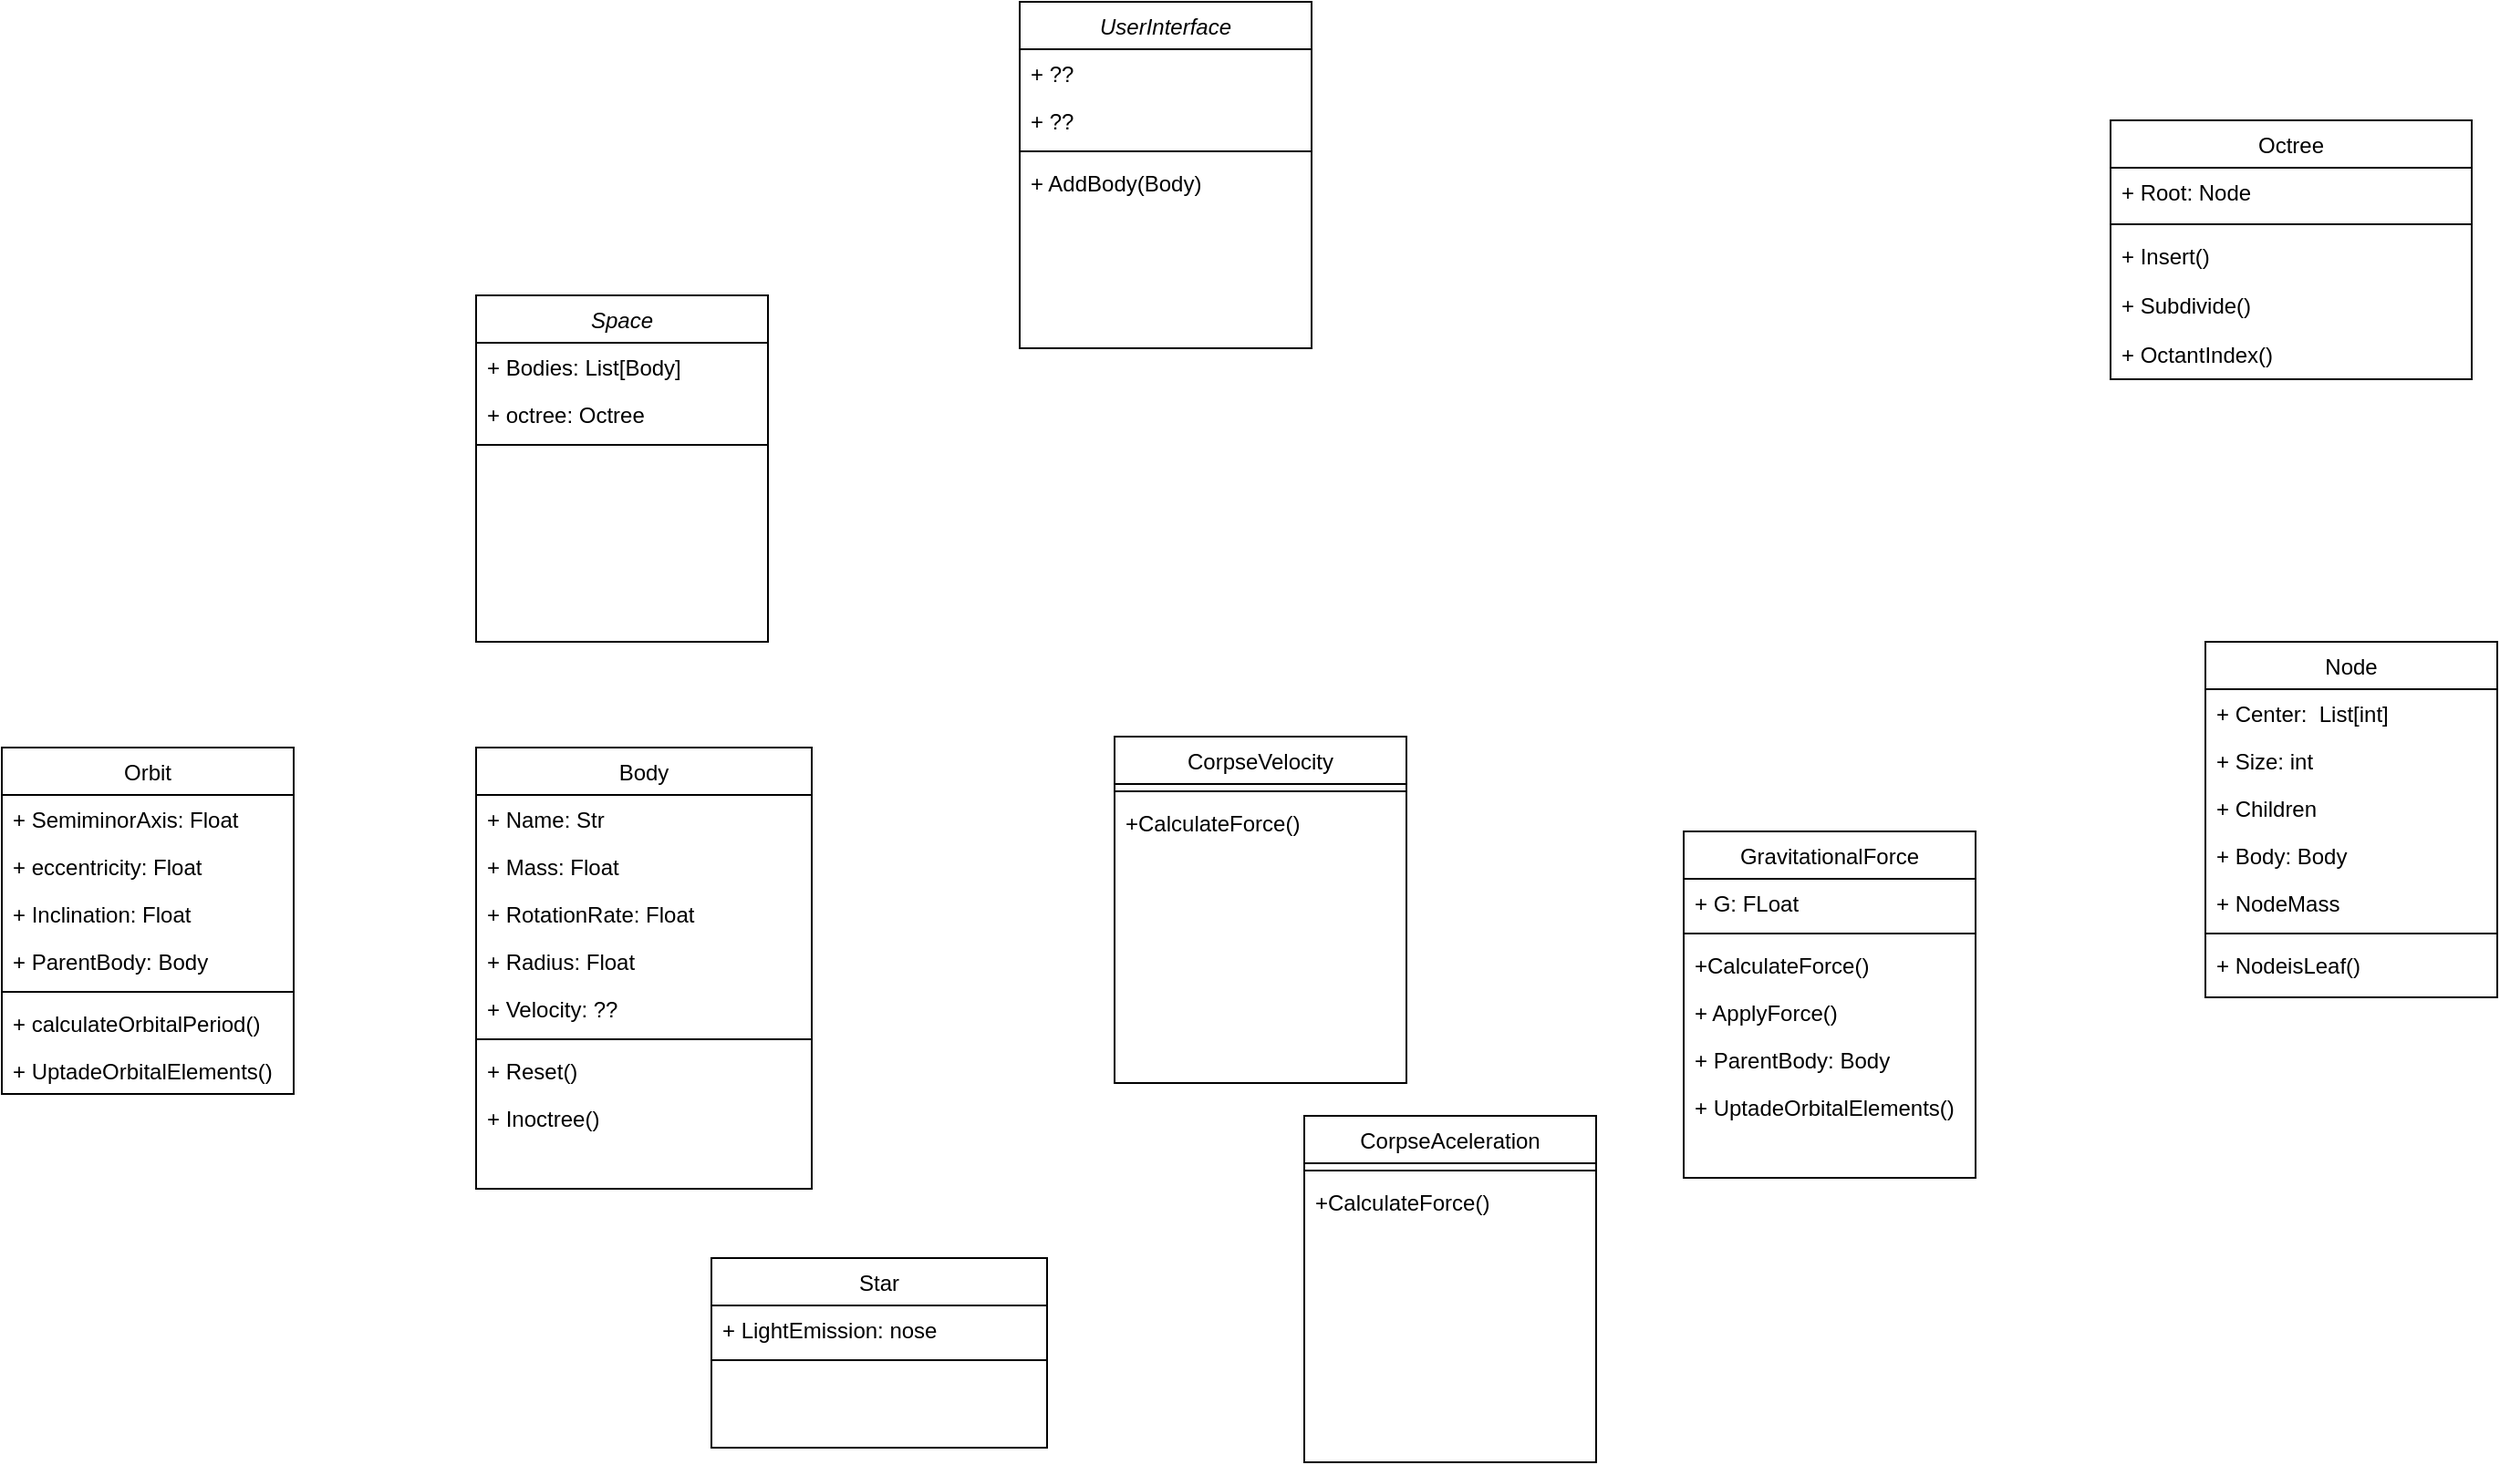 <mxfile version="24.7.17">
  <diagram id="C5RBs43oDa-KdzZeNtuy" name="Page-1">
    <mxGraphModel dx="1638" dy="774" grid="1" gridSize="13" guides="1" tooltips="1" connect="1" arrows="1" fold="1" page="1" pageScale="1" pageWidth="2000" pageHeight="2500" math="0" shadow="0">
      <root>
        <mxCell id="WIyWlLk6GJQsqaUBKTNV-0" />
        <mxCell id="WIyWlLk6GJQsqaUBKTNV-1" parent="WIyWlLk6GJQsqaUBKTNV-0" />
        <mxCell id="zkfFHV4jXpPFQw0GAbJ--0" value="Space" style="swimlane;fontStyle=2;align=center;verticalAlign=top;childLayout=stackLayout;horizontal=1;startSize=26;horizontalStack=0;resizeParent=1;resizeLast=0;collapsible=1;marginBottom=0;rounded=0;shadow=0;strokeWidth=1;" parent="WIyWlLk6GJQsqaUBKTNV-1" vertex="1">
          <mxGeometry x="534" y="226" width="160" height="190" as="geometry">
            <mxRectangle x="230" y="140" width="160" height="26" as="alternateBounds" />
          </mxGeometry>
        </mxCell>
        <mxCell id="zkfFHV4jXpPFQw0GAbJ--3" value="+ Bodies: List[Body]" style="text;align=left;verticalAlign=top;spacingLeft=4;spacingRight=4;overflow=hidden;rotatable=0;points=[[0,0.5],[1,0.5]];portConstraint=eastwest;rounded=0;shadow=0;html=0;" parent="zkfFHV4jXpPFQw0GAbJ--0" vertex="1">
          <mxGeometry y="26" width="160" height="26" as="geometry" />
        </mxCell>
        <mxCell id="Sl4Pf34UMMdqTtCCSvNw-6" value="+ octree: Octree" style="text;align=left;verticalAlign=top;spacingLeft=4;spacingRight=4;overflow=hidden;rotatable=0;points=[[0,0.5],[1,0.5]];portConstraint=eastwest;rounded=0;shadow=0;html=0;" parent="zkfFHV4jXpPFQw0GAbJ--0" vertex="1">
          <mxGeometry y="52" width="160" height="26" as="geometry" />
        </mxCell>
        <mxCell id="zkfFHV4jXpPFQw0GAbJ--4" value="" style="line;html=1;strokeWidth=1;align=left;verticalAlign=middle;spacingTop=-1;spacingLeft=3;spacingRight=3;rotatable=0;labelPosition=right;points=[];portConstraint=eastwest;" parent="zkfFHV4jXpPFQw0GAbJ--0" vertex="1">
          <mxGeometry y="78" width="160" height="8" as="geometry" />
        </mxCell>
        <mxCell id="zkfFHV4jXpPFQw0GAbJ--6" value="Body" style="swimlane;fontStyle=0;align=center;verticalAlign=top;childLayout=stackLayout;horizontal=1;startSize=26;horizontalStack=0;resizeParent=1;resizeLast=0;collapsible=1;marginBottom=0;rounded=0;shadow=0;strokeWidth=1;" parent="WIyWlLk6GJQsqaUBKTNV-1" vertex="1">
          <mxGeometry x="534" y="474" width="184" height="242" as="geometry">
            <mxRectangle x="533" y="474" width="160" height="26" as="alternateBounds" />
          </mxGeometry>
        </mxCell>
        <mxCell id="rUmhsX62_n1N8uG_Xox3-42" value="+ Name: Str" style="text;align=left;verticalAlign=top;spacingLeft=4;spacingRight=4;overflow=hidden;rotatable=0;points=[[0,0.5],[1,0.5]];portConstraint=eastwest;" vertex="1" parent="zkfFHV4jXpPFQw0GAbJ--6">
          <mxGeometry y="26" width="184" height="26" as="geometry" />
        </mxCell>
        <mxCell id="zkfFHV4jXpPFQw0GAbJ--8" value="+ Mass: Float" style="text;align=left;verticalAlign=top;spacingLeft=4;spacingRight=4;overflow=hidden;rotatable=0;points=[[0,0.5],[1,0.5]];portConstraint=eastwest;rounded=0;shadow=0;html=0;" parent="zkfFHV4jXpPFQw0GAbJ--6" vertex="1">
          <mxGeometry y="52" width="184" height="26" as="geometry" />
        </mxCell>
        <mxCell id="rUmhsX62_n1N8uG_Xox3-30" value="+ RotationRate: Float" style="text;align=left;verticalAlign=top;spacingLeft=4;spacingRight=4;overflow=hidden;rotatable=0;points=[[0,0.5],[1,0.5]];portConstraint=eastwest;rounded=0;shadow=0;html=0;" vertex="1" parent="zkfFHV4jXpPFQw0GAbJ--6">
          <mxGeometry y="78" width="184" height="26" as="geometry" />
        </mxCell>
        <mxCell id="_YoOTMOlBozwYkj7cGkX-36" value="+ Radius: Float" style="text;align=left;verticalAlign=top;spacingLeft=4;spacingRight=4;overflow=hidden;rotatable=0;points=[[0,0.5],[1,0.5]];portConstraint=eastwest;rounded=0;shadow=0;html=0;" parent="zkfFHV4jXpPFQw0GAbJ--6" vertex="1">
          <mxGeometry y="104" width="184" height="26" as="geometry" />
        </mxCell>
        <mxCell id="rUmhsX62_n1N8uG_Xox3-61" value="+ Velocity: ?? " style="text;align=left;verticalAlign=top;spacingLeft=4;spacingRight=4;overflow=hidden;rotatable=0;points=[[0,0.5],[1,0.5]];portConstraint=eastwest;rounded=0;shadow=0;html=0;" vertex="1" parent="zkfFHV4jXpPFQw0GAbJ--6">
          <mxGeometry y="130" width="184" height="26" as="geometry" />
        </mxCell>
        <mxCell id="zkfFHV4jXpPFQw0GAbJ--9" value="" style="line;html=1;strokeWidth=1;align=left;verticalAlign=middle;spacingTop=-1;spacingLeft=3;spacingRight=3;rotatable=0;labelPosition=right;points=[];portConstraint=eastwest;" parent="zkfFHV4jXpPFQw0GAbJ--6" vertex="1">
          <mxGeometry y="156" width="184" height="8" as="geometry" />
        </mxCell>
        <mxCell id="_YoOTMOlBozwYkj7cGkX-12" value="+ Reset()" style="text;align=left;verticalAlign=top;spacingLeft=4;spacingRight=4;overflow=hidden;rotatable=0;points=[[0,0.5],[1,0.5]];portConstraint=eastwest;" parent="zkfFHV4jXpPFQw0GAbJ--6" vertex="1">
          <mxGeometry y="164" width="184" height="26" as="geometry" />
        </mxCell>
        <mxCell id="NQ5IWEvvGArDuo9WDma5-2" value="+ Inoctree()" style="text;align=left;verticalAlign=top;spacingLeft=4;spacingRight=4;overflow=hidden;rotatable=0;points=[[0,0.5],[1,0.5]];portConstraint=eastwest;" parent="zkfFHV4jXpPFQw0GAbJ--6" vertex="1">
          <mxGeometry y="190" width="184" height="26" as="geometry" />
        </mxCell>
        <mxCell id="zkfFHV4jXpPFQw0GAbJ--17" value="Orbit" style="swimlane;fontStyle=0;align=center;verticalAlign=top;childLayout=stackLayout;horizontal=1;startSize=26;horizontalStack=0;resizeParent=1;resizeLast=0;collapsible=1;marginBottom=0;rounded=0;shadow=0;strokeWidth=1;" parent="WIyWlLk6GJQsqaUBKTNV-1" vertex="1">
          <mxGeometry x="274" y="474" width="160" height="190" as="geometry">
            <mxRectangle x="550" y="140" width="160" height="26" as="alternateBounds" />
          </mxGeometry>
        </mxCell>
        <mxCell id="zkfFHV4jXpPFQw0GAbJ--18" value="+ SemiminorAxis: Float" style="text;align=left;verticalAlign=top;spacingLeft=4;spacingRight=4;overflow=hidden;rotatable=0;points=[[0,0.5],[1,0.5]];portConstraint=eastwest;" parent="zkfFHV4jXpPFQw0GAbJ--17" vertex="1">
          <mxGeometry y="26" width="160" height="26" as="geometry" />
        </mxCell>
        <mxCell id="zkfFHV4jXpPFQw0GAbJ--19" value="+ eccentricity: Float" style="text;align=left;verticalAlign=top;spacingLeft=4;spacingRight=4;overflow=hidden;rotatable=0;points=[[0,0.5],[1,0.5]];portConstraint=eastwest;rounded=0;shadow=0;html=0;" parent="zkfFHV4jXpPFQw0GAbJ--17" vertex="1">
          <mxGeometry y="52" width="160" height="26" as="geometry" />
        </mxCell>
        <mxCell id="_YoOTMOlBozwYkj7cGkX-16" value="+ Inclination: Float" style="text;align=left;verticalAlign=top;spacingLeft=4;spacingRight=4;overflow=hidden;rotatable=0;points=[[0,0.5],[1,0.5]];portConstraint=eastwest;rounded=0;shadow=0;html=0;" parent="zkfFHV4jXpPFQw0GAbJ--17" vertex="1">
          <mxGeometry y="78" width="160" height="26" as="geometry" />
        </mxCell>
        <mxCell id="_YoOTMOlBozwYkj7cGkX-15" value="+ ParentBody: Body" style="text;align=left;verticalAlign=top;spacingLeft=4;spacingRight=4;overflow=hidden;rotatable=0;points=[[0,0.5],[1,0.5]];portConstraint=eastwest;rounded=0;shadow=0;html=0;" parent="zkfFHV4jXpPFQw0GAbJ--17" vertex="1">
          <mxGeometry y="104" width="160" height="26" as="geometry" />
        </mxCell>
        <mxCell id="zkfFHV4jXpPFQw0GAbJ--23" value="" style="line;html=1;strokeWidth=1;align=left;verticalAlign=middle;spacingTop=-1;spacingLeft=3;spacingRight=3;rotatable=0;labelPosition=right;points=[];portConstraint=eastwest;" parent="zkfFHV4jXpPFQw0GAbJ--17" vertex="1">
          <mxGeometry y="130" width="160" height="8" as="geometry" />
        </mxCell>
        <mxCell id="_YoOTMOlBozwYkj7cGkX-17" value="+ calculateOrbitalPeriod()" style="text;align=left;verticalAlign=top;spacingLeft=4;spacingRight=4;overflow=hidden;rotatable=0;points=[[0,0.5],[1,0.5]];portConstraint=eastwest;" parent="zkfFHV4jXpPFQw0GAbJ--17" vertex="1">
          <mxGeometry y="138" width="160" height="26" as="geometry" />
        </mxCell>
        <mxCell id="zkfFHV4jXpPFQw0GAbJ--24" value="+ UptadeOrbitalElements()" style="text;align=left;verticalAlign=top;spacingLeft=4;spacingRight=4;overflow=hidden;rotatable=0;points=[[0,0.5],[1,0.5]];portConstraint=eastwest;" parent="zkfFHV4jXpPFQw0GAbJ--17" vertex="1">
          <mxGeometry y="164" width="160" height="26" as="geometry" />
        </mxCell>
        <mxCell id="_YoOTMOlBozwYkj7cGkX-57" value="Node" style="swimlane;fontStyle=0;align=center;verticalAlign=top;childLayout=stackLayout;horizontal=1;startSize=26;horizontalStack=0;resizeParent=1;resizeLast=0;collapsible=1;marginBottom=0;rounded=0;shadow=0;strokeWidth=1;" parent="WIyWlLk6GJQsqaUBKTNV-1" vertex="1">
          <mxGeometry x="1482" y="416" width="160" height="195" as="geometry">
            <mxRectangle x="130" y="380" width="160" height="26" as="alternateBounds" />
          </mxGeometry>
        </mxCell>
        <mxCell id="_YoOTMOlBozwYkj7cGkX-61" value="+ Center:  List[int]" style="text;align=left;verticalAlign=top;spacingLeft=4;spacingRight=4;overflow=hidden;rotatable=0;points=[[0,0.5],[1,0.5]];portConstraint=eastwest;rounded=0;shadow=0;html=0;" parent="_YoOTMOlBozwYkj7cGkX-57" vertex="1">
          <mxGeometry y="26" width="160" height="26" as="geometry" />
        </mxCell>
        <mxCell id="_YoOTMOlBozwYkj7cGkX-62" value="+ Size: int" style="text;align=left;verticalAlign=top;spacingLeft=4;spacingRight=4;overflow=hidden;rotatable=0;points=[[0,0.5],[1,0.5]];portConstraint=eastwest;rounded=0;shadow=0;html=0;" parent="_YoOTMOlBozwYkj7cGkX-57" vertex="1">
          <mxGeometry y="52" width="160" height="26" as="geometry" />
        </mxCell>
        <mxCell id="NQ5IWEvvGArDuo9WDma5-9" value="+ Children" style="text;align=left;verticalAlign=top;spacingLeft=4;spacingRight=4;overflow=hidden;rotatable=0;points=[[0,0.5],[1,0.5]];portConstraint=eastwest;rounded=0;shadow=0;html=0;" parent="_YoOTMOlBozwYkj7cGkX-57" vertex="1">
          <mxGeometry y="78" width="160" height="26" as="geometry" />
        </mxCell>
        <mxCell id="NQ5IWEvvGArDuo9WDma5-16" value="+ Body: Body" style="text;align=left;verticalAlign=top;spacingLeft=4;spacingRight=4;overflow=hidden;rotatable=0;points=[[0,0.5],[1,0.5]];portConstraint=eastwest;rounded=0;shadow=0;html=0;" parent="_YoOTMOlBozwYkj7cGkX-57" vertex="1">
          <mxGeometry y="104" width="160" height="26" as="geometry" />
        </mxCell>
        <mxCell id="rUmhsX62_n1N8uG_Xox3-34" value="+ NodeMass" style="text;align=left;verticalAlign=top;spacingLeft=4;spacingRight=4;overflow=hidden;rotatable=0;points=[[0,0.5],[1,0.5]];portConstraint=eastwest;rounded=0;shadow=0;html=0;" vertex="1" parent="_YoOTMOlBozwYkj7cGkX-57">
          <mxGeometry y="130" width="160" height="26" as="geometry" />
        </mxCell>
        <mxCell id="_YoOTMOlBozwYkj7cGkX-63" value="" style="line;html=1;strokeWidth=1;align=left;verticalAlign=middle;spacingTop=-1;spacingLeft=3;spacingRight=3;rotatable=0;labelPosition=right;points=[];portConstraint=eastwest;" parent="_YoOTMOlBozwYkj7cGkX-57" vertex="1">
          <mxGeometry y="156" width="160" height="8" as="geometry" />
        </mxCell>
        <mxCell id="_YoOTMOlBozwYkj7cGkX-64" value="+ NodeisLeaf()" style="text;align=left;verticalAlign=top;spacingLeft=4;spacingRight=4;overflow=hidden;rotatable=0;points=[[0,0.5],[1,0.5]];portConstraint=eastwest;" parent="_YoOTMOlBozwYkj7cGkX-57" vertex="1">
          <mxGeometry y="164" width="160" height="26" as="geometry" />
        </mxCell>
        <mxCell id="rUmhsX62_n1N8uG_Xox3-9" value="GravitationalForce" style="swimlane;fontStyle=0;align=center;verticalAlign=top;childLayout=stackLayout;horizontal=1;startSize=26;horizontalStack=0;resizeParent=1;resizeLast=0;collapsible=1;marginBottom=0;rounded=0;shadow=0;strokeWidth=1;" vertex="1" parent="WIyWlLk6GJQsqaUBKTNV-1">
          <mxGeometry x="1196" y="520" width="160" height="190" as="geometry">
            <mxRectangle x="550" y="140" width="160" height="26" as="alternateBounds" />
          </mxGeometry>
        </mxCell>
        <mxCell id="rUmhsX62_n1N8uG_Xox3-11" value="+ G: FLoat" style="text;align=left;verticalAlign=top;spacingLeft=4;spacingRight=4;overflow=hidden;rotatable=0;points=[[0,0.5],[1,0.5]];portConstraint=eastwest;" vertex="1" parent="rUmhsX62_n1N8uG_Xox3-9">
          <mxGeometry y="26" width="160" height="26" as="geometry" />
        </mxCell>
        <mxCell id="rUmhsX62_n1N8uG_Xox3-15" value="" style="line;html=1;strokeWidth=1;align=left;verticalAlign=middle;spacingTop=-1;spacingLeft=3;spacingRight=3;rotatable=0;labelPosition=right;points=[];portConstraint=eastwest;" vertex="1" parent="rUmhsX62_n1N8uG_Xox3-9">
          <mxGeometry y="52" width="160" height="8" as="geometry" />
        </mxCell>
        <mxCell id="rUmhsX62_n1N8uG_Xox3-12" value="+CalculateForce()" style="text;align=left;verticalAlign=top;spacingLeft=4;spacingRight=4;overflow=hidden;rotatable=0;points=[[0,0.5],[1,0.5]];portConstraint=eastwest;rounded=0;shadow=0;html=0;" vertex="1" parent="rUmhsX62_n1N8uG_Xox3-9">
          <mxGeometry y="60" width="160" height="26" as="geometry" />
        </mxCell>
        <mxCell id="rUmhsX62_n1N8uG_Xox3-16" value="+ ApplyForce()" style="text;align=left;verticalAlign=top;spacingLeft=4;spacingRight=4;overflow=hidden;rotatable=0;points=[[0,0.5],[1,0.5]];portConstraint=eastwest;" vertex="1" parent="rUmhsX62_n1N8uG_Xox3-9">
          <mxGeometry y="86" width="160" height="26" as="geometry" />
        </mxCell>
        <mxCell id="rUmhsX62_n1N8uG_Xox3-14" value="+ ParentBody: Body" style="text;align=left;verticalAlign=top;spacingLeft=4;spacingRight=4;overflow=hidden;rotatable=0;points=[[0,0.5],[1,0.5]];portConstraint=eastwest;rounded=0;shadow=0;html=0;" vertex="1" parent="rUmhsX62_n1N8uG_Xox3-9">
          <mxGeometry y="112" width="160" height="26" as="geometry" />
        </mxCell>
        <mxCell id="rUmhsX62_n1N8uG_Xox3-17" value="+ UptadeOrbitalElements()" style="text;align=left;verticalAlign=top;spacingLeft=4;spacingRight=4;overflow=hidden;rotatable=0;points=[[0,0.5],[1,0.5]];portConstraint=eastwest;" vertex="1" parent="rUmhsX62_n1N8uG_Xox3-9">
          <mxGeometry y="138" width="160" height="26" as="geometry" />
        </mxCell>
        <mxCell id="rUmhsX62_n1N8uG_Xox3-36" value="Octree" style="swimlane;fontStyle=0;align=center;verticalAlign=top;childLayout=stackLayout;horizontal=1;startSize=26;horizontalStack=0;resizeParent=1;resizeLast=0;collapsible=1;marginBottom=0;rounded=0;shadow=0;strokeWidth=1;" vertex="1" parent="WIyWlLk6GJQsqaUBKTNV-1">
          <mxGeometry x="1430" y="130" width="198" height="142" as="geometry">
            <mxRectangle x="130" y="380" width="160" height="26" as="alternateBounds" />
          </mxGeometry>
        </mxCell>
        <mxCell id="rUmhsX62_n1N8uG_Xox3-38" value="+ Root: Node" style="text;align=left;verticalAlign=top;spacingLeft=4;spacingRight=4;overflow=hidden;rotatable=0;points=[[0,0.5],[1,0.5]];portConstraint=eastwest;" vertex="1" parent="rUmhsX62_n1N8uG_Xox3-36">
          <mxGeometry y="26" width="198" height="27" as="geometry" />
        </mxCell>
        <mxCell id="rUmhsX62_n1N8uG_Xox3-37" value="" style="line;html=1;strokeWidth=1;align=left;verticalAlign=middle;spacingTop=-1;spacingLeft=3;spacingRight=3;rotatable=0;labelPosition=right;points=[];portConstraint=eastwest;" vertex="1" parent="rUmhsX62_n1N8uG_Xox3-36">
          <mxGeometry y="53" width="198" height="8" as="geometry" />
        </mxCell>
        <mxCell id="rUmhsX62_n1N8uG_Xox3-39" value="+ Insert()" style="text;align=left;verticalAlign=top;spacingLeft=4;spacingRight=4;overflow=hidden;rotatable=0;points=[[0,0.5],[1,0.5]];portConstraint=eastwest;" vertex="1" parent="rUmhsX62_n1N8uG_Xox3-36">
          <mxGeometry y="61" width="198" height="27" as="geometry" />
        </mxCell>
        <mxCell id="rUmhsX62_n1N8uG_Xox3-41" value="+ Subdivide()" style="text;align=left;verticalAlign=top;spacingLeft=4;spacingRight=4;overflow=hidden;rotatable=0;points=[[0,0.5],[1,0.5]];portConstraint=eastwest;" vertex="1" parent="rUmhsX62_n1N8uG_Xox3-36">
          <mxGeometry y="88" width="198" height="27" as="geometry" />
        </mxCell>
        <mxCell id="rUmhsX62_n1N8uG_Xox3-40" value="+ OctantIndex()" style="text;align=left;verticalAlign=top;spacingLeft=4;spacingRight=4;overflow=hidden;rotatable=0;points=[[0,0.5],[1,0.5]];portConstraint=eastwest;" vertex="1" parent="rUmhsX62_n1N8uG_Xox3-36">
          <mxGeometry y="115" width="198" height="27" as="geometry" />
        </mxCell>
        <mxCell id="rUmhsX62_n1N8uG_Xox3-49" value="CorpseVelocity" style="swimlane;fontStyle=0;align=center;verticalAlign=top;childLayout=stackLayout;horizontal=1;startSize=26;horizontalStack=0;resizeParent=1;resizeLast=0;collapsible=1;marginBottom=0;rounded=0;shadow=0;strokeWidth=1;" vertex="1" parent="WIyWlLk6GJQsqaUBKTNV-1">
          <mxGeometry x="884" y="468" width="160" height="190" as="geometry">
            <mxRectangle x="550" y="140" width="160" height="26" as="alternateBounds" />
          </mxGeometry>
        </mxCell>
        <mxCell id="rUmhsX62_n1N8uG_Xox3-51" value="" style="line;html=1;strokeWidth=1;align=left;verticalAlign=middle;spacingTop=-1;spacingLeft=3;spacingRight=3;rotatable=0;labelPosition=right;points=[];portConstraint=eastwest;" vertex="1" parent="rUmhsX62_n1N8uG_Xox3-49">
          <mxGeometry y="26" width="160" height="8" as="geometry" />
        </mxCell>
        <mxCell id="rUmhsX62_n1N8uG_Xox3-52" value="+CalculateForce()" style="text;align=left;verticalAlign=top;spacingLeft=4;spacingRight=4;overflow=hidden;rotatable=0;points=[[0,0.5],[1,0.5]];portConstraint=eastwest;rounded=0;shadow=0;html=0;" vertex="1" parent="rUmhsX62_n1N8uG_Xox3-49">
          <mxGeometry y="34" width="160" height="26" as="geometry" />
        </mxCell>
        <mxCell id="rUmhsX62_n1N8uG_Xox3-56" value="CorpseAceleration" style="swimlane;fontStyle=0;align=center;verticalAlign=top;childLayout=stackLayout;horizontal=1;startSize=26;horizontalStack=0;resizeParent=1;resizeLast=0;collapsible=1;marginBottom=0;rounded=0;shadow=0;strokeWidth=1;" vertex="1" parent="WIyWlLk6GJQsqaUBKTNV-1">
          <mxGeometry x="988" y="676" width="160" height="190" as="geometry">
            <mxRectangle x="550" y="140" width="160" height="26" as="alternateBounds" />
          </mxGeometry>
        </mxCell>
        <mxCell id="rUmhsX62_n1N8uG_Xox3-58" value="" style="line;html=1;strokeWidth=1;align=left;verticalAlign=middle;spacingTop=-1;spacingLeft=3;spacingRight=3;rotatable=0;labelPosition=right;points=[];portConstraint=eastwest;" vertex="1" parent="rUmhsX62_n1N8uG_Xox3-56">
          <mxGeometry y="26" width="160" height="8" as="geometry" />
        </mxCell>
        <mxCell id="rUmhsX62_n1N8uG_Xox3-59" value="+CalculateForce()" style="text;align=left;verticalAlign=top;spacingLeft=4;spacingRight=4;overflow=hidden;rotatable=0;points=[[0,0.5],[1,0.5]];portConstraint=eastwest;rounded=0;shadow=0;html=0;" vertex="1" parent="rUmhsX62_n1N8uG_Xox3-56">
          <mxGeometry y="34" width="160" height="26" as="geometry" />
        </mxCell>
        <mxCell id="rUmhsX62_n1N8uG_Xox3-62" value="UserInterface" style="swimlane;fontStyle=2;align=center;verticalAlign=top;childLayout=stackLayout;horizontal=1;startSize=26;horizontalStack=0;resizeParent=1;resizeLast=0;collapsible=1;marginBottom=0;rounded=0;shadow=0;strokeWidth=1;" vertex="1" parent="WIyWlLk6GJQsqaUBKTNV-1">
          <mxGeometry x="832" y="65" width="160" height="190" as="geometry">
            <mxRectangle x="230" y="140" width="160" height="26" as="alternateBounds" />
          </mxGeometry>
        </mxCell>
        <mxCell id="rUmhsX62_n1N8uG_Xox3-63" value="+ ??" style="text;align=left;verticalAlign=top;spacingLeft=4;spacingRight=4;overflow=hidden;rotatable=0;points=[[0,0.5],[1,0.5]];portConstraint=eastwest;rounded=0;shadow=0;html=0;" vertex="1" parent="rUmhsX62_n1N8uG_Xox3-62">
          <mxGeometry y="26" width="160" height="26" as="geometry" />
        </mxCell>
        <mxCell id="rUmhsX62_n1N8uG_Xox3-64" value="+ ??" style="text;align=left;verticalAlign=top;spacingLeft=4;spacingRight=4;overflow=hidden;rotatable=0;points=[[0,0.5],[1,0.5]];portConstraint=eastwest;rounded=0;shadow=0;html=0;" vertex="1" parent="rUmhsX62_n1N8uG_Xox3-62">
          <mxGeometry y="52" width="160" height="26" as="geometry" />
        </mxCell>
        <mxCell id="rUmhsX62_n1N8uG_Xox3-65" value="" style="line;html=1;strokeWidth=1;align=left;verticalAlign=middle;spacingTop=-1;spacingLeft=3;spacingRight=3;rotatable=0;labelPosition=right;points=[];portConstraint=eastwest;" vertex="1" parent="rUmhsX62_n1N8uG_Xox3-62">
          <mxGeometry y="78" width="160" height="8" as="geometry" />
        </mxCell>
        <mxCell id="rUmhsX62_n1N8uG_Xox3-66" value="+ AddBody(Body)" style="text;align=left;verticalAlign=top;spacingLeft=4;spacingRight=4;overflow=hidden;rotatable=0;points=[[0,0.5],[1,0.5]];portConstraint=eastwest;rounded=0;shadow=0;html=0;" vertex="1" parent="rUmhsX62_n1N8uG_Xox3-62">
          <mxGeometry y="86" width="160" height="26" as="geometry" />
        </mxCell>
        <mxCell id="rUmhsX62_n1N8uG_Xox3-67" value="Star" style="swimlane;fontStyle=0;align=center;verticalAlign=top;childLayout=stackLayout;horizontal=1;startSize=26;horizontalStack=0;resizeParent=1;resizeLast=0;collapsible=1;marginBottom=0;rounded=0;shadow=0;strokeWidth=1;" vertex="1" parent="WIyWlLk6GJQsqaUBKTNV-1">
          <mxGeometry x="663" y="754" width="184" height="104" as="geometry">
            <mxRectangle x="533" y="474" width="160" height="26" as="alternateBounds" />
          </mxGeometry>
        </mxCell>
        <mxCell id="rUmhsX62_n1N8uG_Xox3-68" value="+ LightEmission: nose" style="text;align=left;verticalAlign=top;spacingLeft=4;spacingRight=4;overflow=hidden;rotatable=0;points=[[0,0.5],[1,0.5]];portConstraint=eastwest;" vertex="1" parent="rUmhsX62_n1N8uG_Xox3-67">
          <mxGeometry y="26" width="184" height="26" as="geometry" />
        </mxCell>
        <mxCell id="rUmhsX62_n1N8uG_Xox3-73" value="" style="line;html=1;strokeWidth=1;align=left;verticalAlign=middle;spacingTop=-1;spacingLeft=3;spacingRight=3;rotatable=0;labelPosition=right;points=[];portConstraint=eastwest;" vertex="1" parent="rUmhsX62_n1N8uG_Xox3-67">
          <mxGeometry y="52" width="184" height="8" as="geometry" />
        </mxCell>
      </root>
    </mxGraphModel>
  </diagram>
</mxfile>
